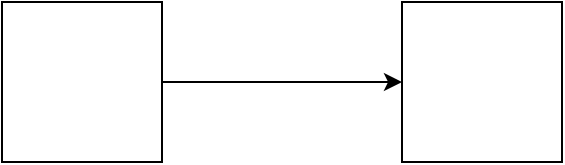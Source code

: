 <mxfile version="15.2.9" type="github">
  <diagram id="-Bre18nl8TLQvxplMiWM" name="Page-1">
    <mxGraphModel dx="1893" dy="1028" grid="1" gridSize="10" guides="1" tooltips="1" connect="1" arrows="1" fold="1" page="1" pageScale="1" pageWidth="827" pageHeight="1169" math="0" shadow="0">
      <root>
        <mxCell id="0" />
        <mxCell id="1" parent="0" />
        <mxCell id="zbYN7mDFvuwYt3vfs6Kp-3" style="edgeStyle=orthogonalEdgeStyle;rounded=0;orthogonalLoop=1;jettySize=auto;html=1;exitX=1;exitY=0.5;exitDx=0;exitDy=0;" edge="1" parent="1" source="zbYN7mDFvuwYt3vfs6Kp-1" target="zbYN7mDFvuwYt3vfs6Kp-2">
          <mxGeometry relative="1" as="geometry" />
        </mxCell>
        <mxCell id="zbYN7mDFvuwYt3vfs6Kp-1" value="" style="whiteSpace=wrap;html=1;aspect=fixed;" vertex="1" parent="1">
          <mxGeometry x="150" y="200" width="80" height="80" as="geometry" />
        </mxCell>
        <mxCell id="zbYN7mDFvuwYt3vfs6Kp-2" value="" style="whiteSpace=wrap;html=1;aspect=fixed;" vertex="1" parent="1">
          <mxGeometry x="350" y="200" width="80" height="80" as="geometry" />
        </mxCell>
      </root>
    </mxGraphModel>
  </diagram>
</mxfile>
